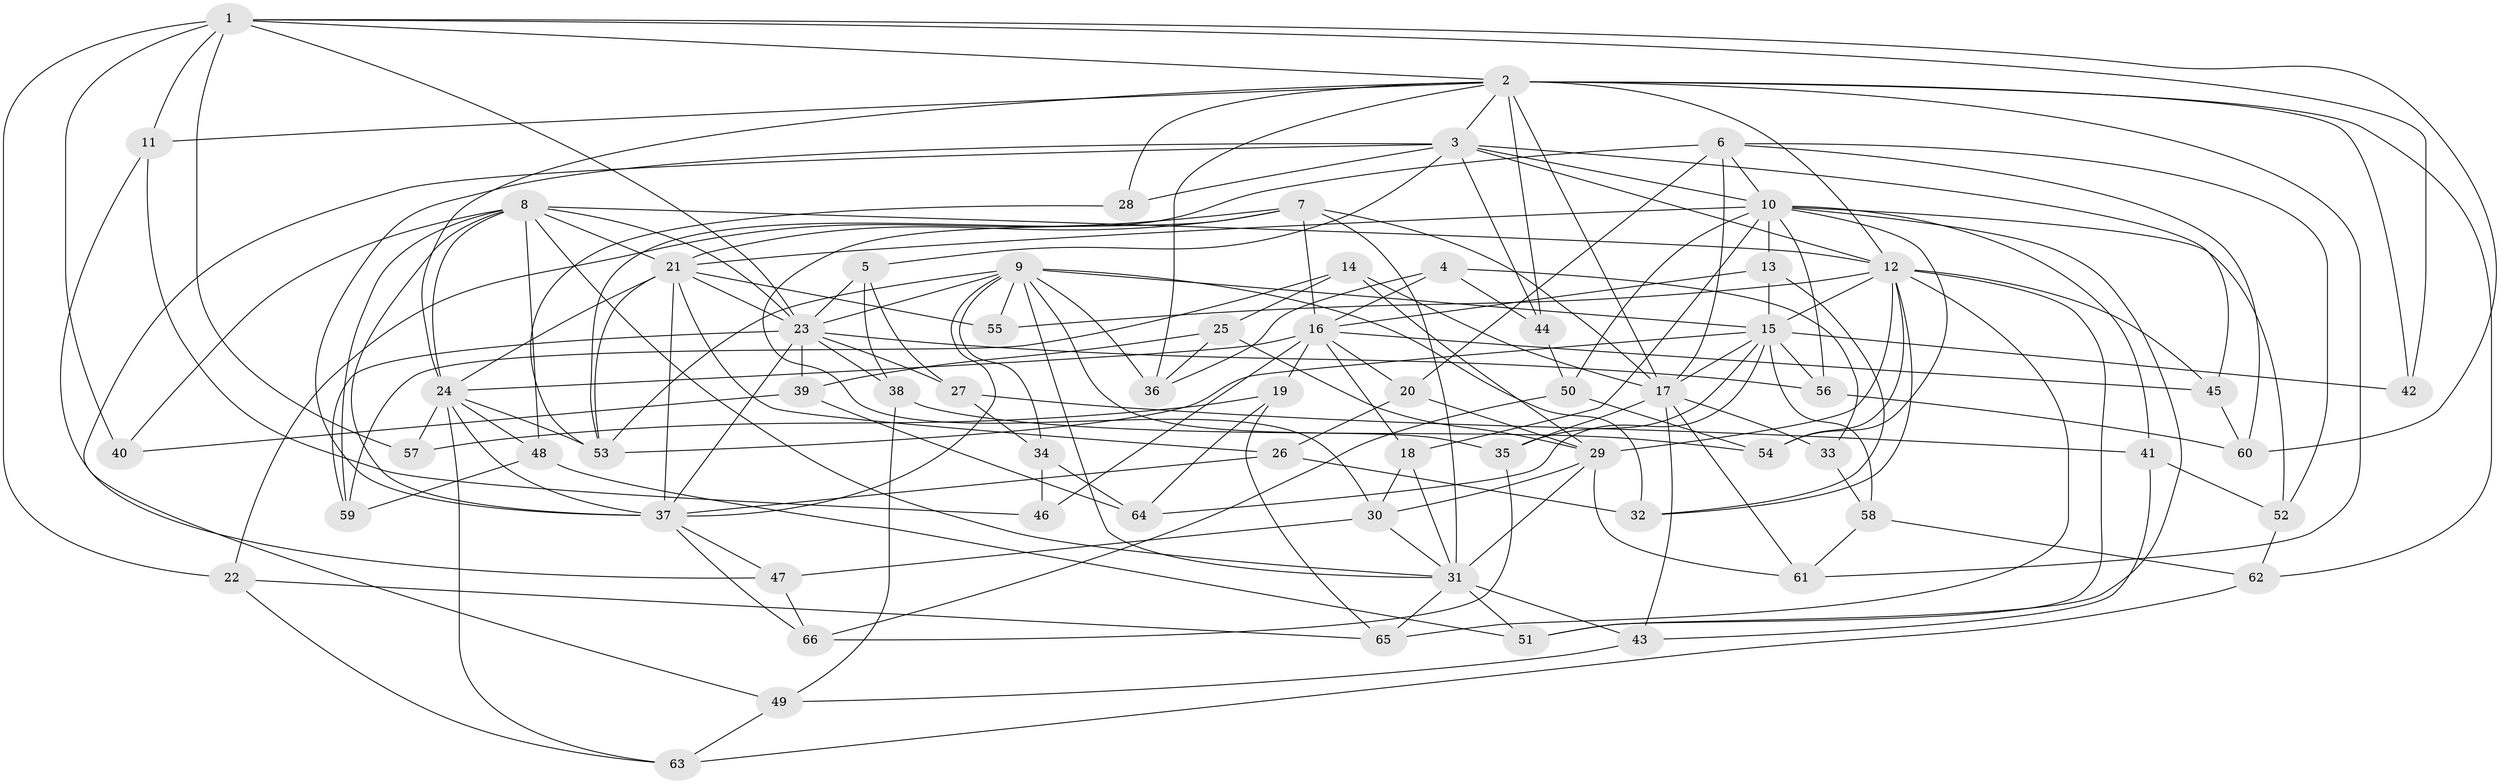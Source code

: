 // original degree distribution, {4: 1.0}
// Generated by graph-tools (version 1.1) at 2025/38/03/09/25 02:38:03]
// undirected, 66 vertices, 176 edges
graph export_dot {
graph [start="1"]
  node [color=gray90,style=filled];
  1;
  2;
  3;
  4;
  5;
  6;
  7;
  8;
  9;
  10;
  11;
  12;
  13;
  14;
  15;
  16;
  17;
  18;
  19;
  20;
  21;
  22;
  23;
  24;
  25;
  26;
  27;
  28;
  29;
  30;
  31;
  32;
  33;
  34;
  35;
  36;
  37;
  38;
  39;
  40;
  41;
  42;
  43;
  44;
  45;
  46;
  47;
  48;
  49;
  50;
  51;
  52;
  53;
  54;
  55;
  56;
  57;
  58;
  59;
  60;
  61;
  62;
  63;
  64;
  65;
  66;
  1 -- 2 [weight=1.0];
  1 -- 11 [weight=1.0];
  1 -- 22 [weight=1.0];
  1 -- 23 [weight=1.0];
  1 -- 40 [weight=2.0];
  1 -- 42 [weight=2.0];
  1 -- 57 [weight=1.0];
  1 -- 60 [weight=1.0];
  2 -- 3 [weight=1.0];
  2 -- 11 [weight=1.0];
  2 -- 12 [weight=1.0];
  2 -- 17 [weight=1.0];
  2 -- 24 [weight=1.0];
  2 -- 28 [weight=1.0];
  2 -- 36 [weight=1.0];
  2 -- 42 [weight=1.0];
  2 -- 44 [weight=1.0];
  2 -- 61 [weight=1.0];
  2 -- 62 [weight=1.0];
  3 -- 5 [weight=1.0];
  3 -- 10 [weight=1.0];
  3 -- 12 [weight=1.0];
  3 -- 28 [weight=2.0];
  3 -- 37 [weight=1.0];
  3 -- 44 [weight=1.0];
  3 -- 45 [weight=1.0];
  3 -- 49 [weight=1.0];
  4 -- 16 [weight=1.0];
  4 -- 33 [weight=1.0];
  4 -- 36 [weight=1.0];
  4 -- 44 [weight=1.0];
  5 -- 23 [weight=1.0];
  5 -- 27 [weight=1.0];
  5 -- 38 [weight=1.0];
  6 -- 10 [weight=1.0];
  6 -- 17 [weight=3.0];
  6 -- 20 [weight=1.0];
  6 -- 52 [weight=1.0];
  6 -- 53 [weight=1.0];
  6 -- 60 [weight=1.0];
  7 -- 16 [weight=2.0];
  7 -- 17 [weight=1.0];
  7 -- 21 [weight=1.0];
  7 -- 22 [weight=1.0];
  7 -- 30 [weight=1.0];
  7 -- 31 [weight=2.0];
  8 -- 12 [weight=1.0];
  8 -- 21 [weight=2.0];
  8 -- 23 [weight=1.0];
  8 -- 24 [weight=1.0];
  8 -- 31 [weight=1.0];
  8 -- 37 [weight=1.0];
  8 -- 40 [weight=1.0];
  8 -- 48 [weight=1.0];
  8 -- 59 [weight=1.0];
  9 -- 15 [weight=1.0];
  9 -- 23 [weight=1.0];
  9 -- 31 [weight=1.0];
  9 -- 32 [weight=1.0];
  9 -- 34 [weight=1.0];
  9 -- 35 [weight=1.0];
  9 -- 36 [weight=1.0];
  9 -- 37 [weight=1.0];
  9 -- 53 [weight=1.0];
  9 -- 55 [weight=1.0];
  10 -- 13 [weight=1.0];
  10 -- 18 [weight=1.0];
  10 -- 21 [weight=2.0];
  10 -- 41 [weight=1.0];
  10 -- 50 [weight=1.0];
  10 -- 51 [weight=1.0];
  10 -- 52 [weight=1.0];
  10 -- 54 [weight=1.0];
  10 -- 56 [weight=1.0];
  11 -- 46 [weight=1.0];
  11 -- 47 [weight=1.0];
  12 -- 15 [weight=1.0];
  12 -- 29 [weight=1.0];
  12 -- 32 [weight=1.0];
  12 -- 45 [weight=1.0];
  12 -- 51 [weight=1.0];
  12 -- 54 [weight=1.0];
  12 -- 55 [weight=2.0];
  12 -- 65 [weight=1.0];
  13 -- 15 [weight=1.0];
  13 -- 16 [weight=1.0];
  13 -- 32 [weight=1.0];
  14 -- 17 [weight=1.0];
  14 -- 25 [weight=1.0];
  14 -- 29 [weight=1.0];
  14 -- 59 [weight=1.0];
  15 -- 17 [weight=1.0];
  15 -- 35 [weight=1.0];
  15 -- 42 [weight=1.0];
  15 -- 53 [weight=1.0];
  15 -- 56 [weight=1.0];
  15 -- 58 [weight=1.0];
  15 -- 64 [weight=1.0];
  16 -- 18 [weight=1.0];
  16 -- 19 [weight=1.0];
  16 -- 20 [weight=1.0];
  16 -- 24 [weight=2.0];
  16 -- 45 [weight=1.0];
  16 -- 46 [weight=2.0];
  17 -- 33 [weight=2.0];
  17 -- 35 [weight=1.0];
  17 -- 43 [weight=1.0];
  17 -- 61 [weight=1.0];
  18 -- 30 [weight=1.0];
  18 -- 31 [weight=1.0];
  19 -- 57 [weight=1.0];
  19 -- 64 [weight=1.0];
  19 -- 65 [weight=1.0];
  20 -- 26 [weight=1.0];
  20 -- 29 [weight=1.0];
  21 -- 23 [weight=2.0];
  21 -- 24 [weight=1.0];
  21 -- 26 [weight=1.0];
  21 -- 37 [weight=1.0];
  21 -- 53 [weight=1.0];
  21 -- 55 [weight=1.0];
  22 -- 63 [weight=1.0];
  22 -- 65 [weight=1.0];
  23 -- 27 [weight=1.0];
  23 -- 37 [weight=1.0];
  23 -- 38 [weight=1.0];
  23 -- 39 [weight=1.0];
  23 -- 56 [weight=1.0];
  23 -- 59 [weight=1.0];
  24 -- 37 [weight=2.0];
  24 -- 48 [weight=1.0];
  24 -- 53 [weight=1.0];
  24 -- 57 [weight=2.0];
  24 -- 63 [weight=1.0];
  25 -- 29 [weight=1.0];
  25 -- 36 [weight=1.0];
  25 -- 39 [weight=1.0];
  26 -- 32 [weight=1.0];
  26 -- 37 [weight=1.0];
  27 -- 34 [weight=1.0];
  27 -- 41 [weight=1.0];
  28 -- 53 [weight=1.0];
  29 -- 30 [weight=2.0];
  29 -- 31 [weight=3.0];
  29 -- 61 [weight=1.0];
  30 -- 31 [weight=1.0];
  30 -- 47 [weight=1.0];
  31 -- 43 [weight=1.0];
  31 -- 51 [weight=1.0];
  31 -- 65 [weight=1.0];
  33 -- 58 [weight=1.0];
  34 -- 46 [weight=1.0];
  34 -- 64 [weight=1.0];
  35 -- 66 [weight=1.0];
  37 -- 47 [weight=1.0];
  37 -- 66 [weight=1.0];
  38 -- 49 [weight=1.0];
  38 -- 54 [weight=1.0];
  39 -- 40 [weight=1.0];
  39 -- 64 [weight=1.0];
  41 -- 43 [weight=1.0];
  41 -- 52 [weight=1.0];
  43 -- 49 [weight=1.0];
  44 -- 50 [weight=1.0];
  45 -- 60 [weight=1.0];
  47 -- 66 [weight=1.0];
  48 -- 51 [weight=1.0];
  48 -- 59 [weight=1.0];
  49 -- 63 [weight=1.0];
  50 -- 54 [weight=1.0];
  50 -- 66 [weight=1.0];
  52 -- 62 [weight=1.0];
  56 -- 60 [weight=1.0];
  58 -- 61 [weight=1.0];
  58 -- 62 [weight=1.0];
  62 -- 63 [weight=1.0];
}
